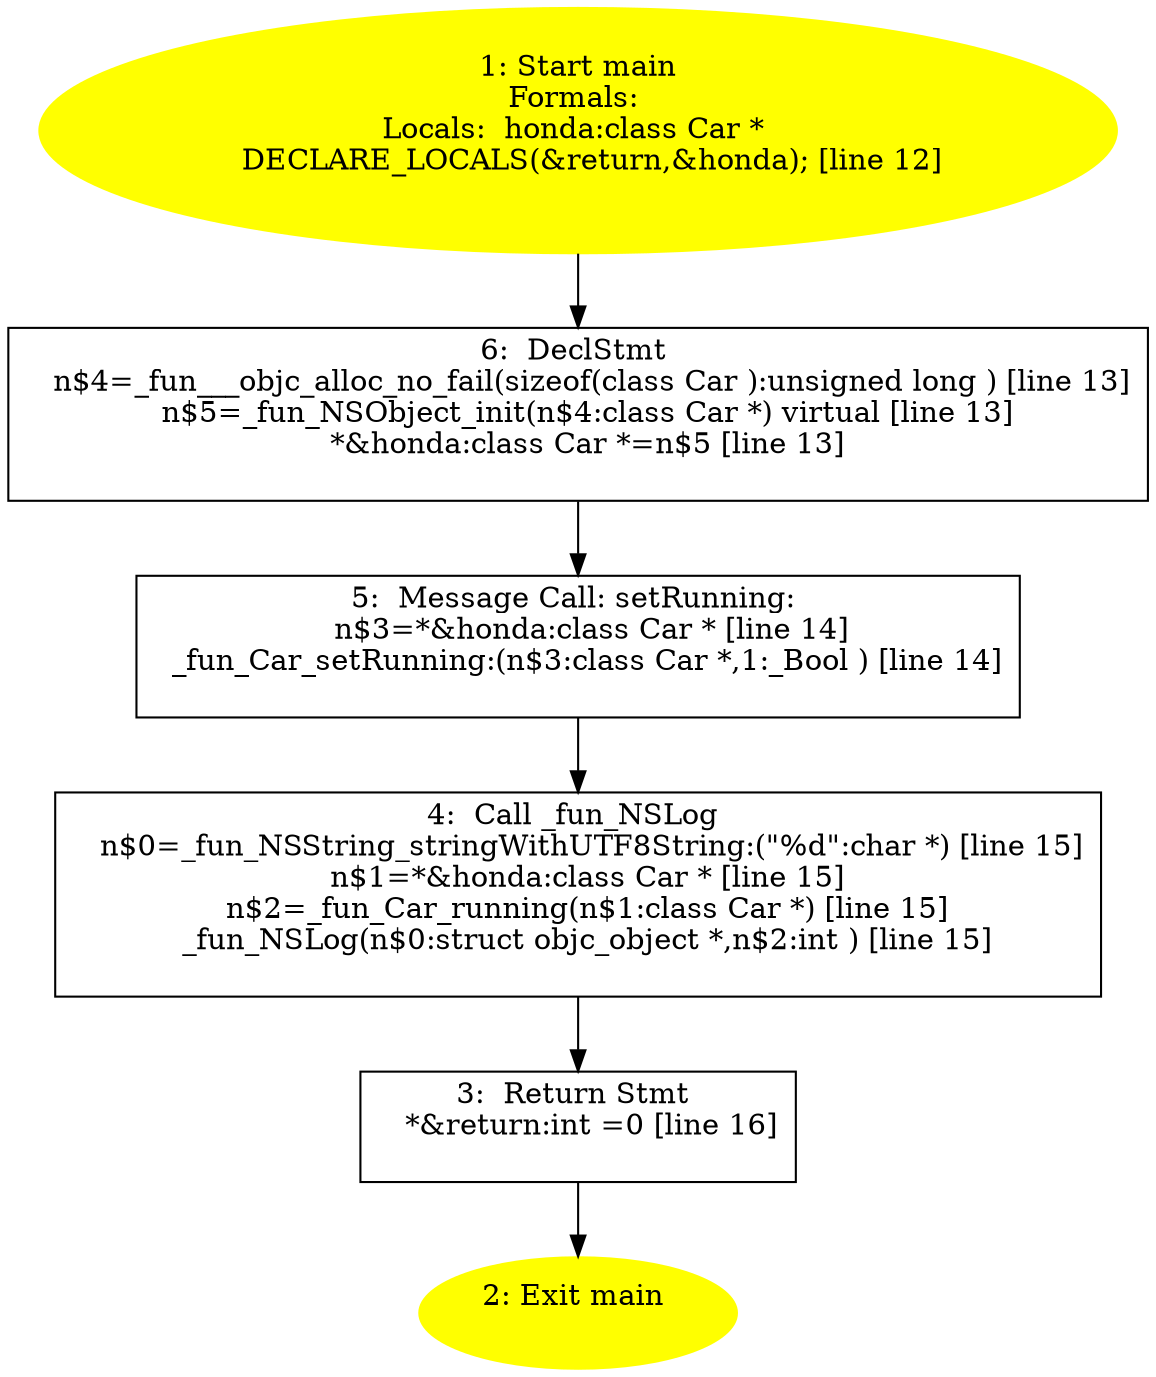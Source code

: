 /* @generated */
digraph iCFG {
6 [label="6:  DeclStmt \n   n$4=_fun___objc_alloc_no_fail(sizeof(class Car ):unsigned long ) [line 13]\n  n$5=_fun_NSObject_init(n$4:class Car *) virtual [line 13]\n  *&honda:class Car *=n$5 [line 13]\n " shape="box"]
	

	 6 -> 5 ;
5 [label="5:  Message Call: setRunning: \n   n$3=*&honda:class Car * [line 14]\n  _fun_Car_setRunning:(n$3:class Car *,1:_Bool ) [line 14]\n " shape="box"]
	

	 5 -> 4 ;
4 [label="4:  Call _fun_NSLog \n   n$0=_fun_NSString_stringWithUTF8String:(\"%d\":char *) [line 15]\n  n$1=*&honda:class Car * [line 15]\n  n$2=_fun_Car_running(n$1:class Car *) [line 15]\n  _fun_NSLog(n$0:struct objc_object *,n$2:int ) [line 15]\n " shape="box"]
	

	 4 -> 3 ;
3 [label="3:  Return Stmt \n   *&return:int =0 [line 16]\n " shape="box"]
	

	 3 -> 2 ;
2 [label="2: Exit main \n  " color=yellow style=filled]
	

1 [label="1: Start main\nFormals: \nLocals:  honda:class Car * \n   DECLARE_LOCALS(&return,&honda); [line 12]\n " color=yellow style=filled]
	

	 1 -> 6 ;
}
